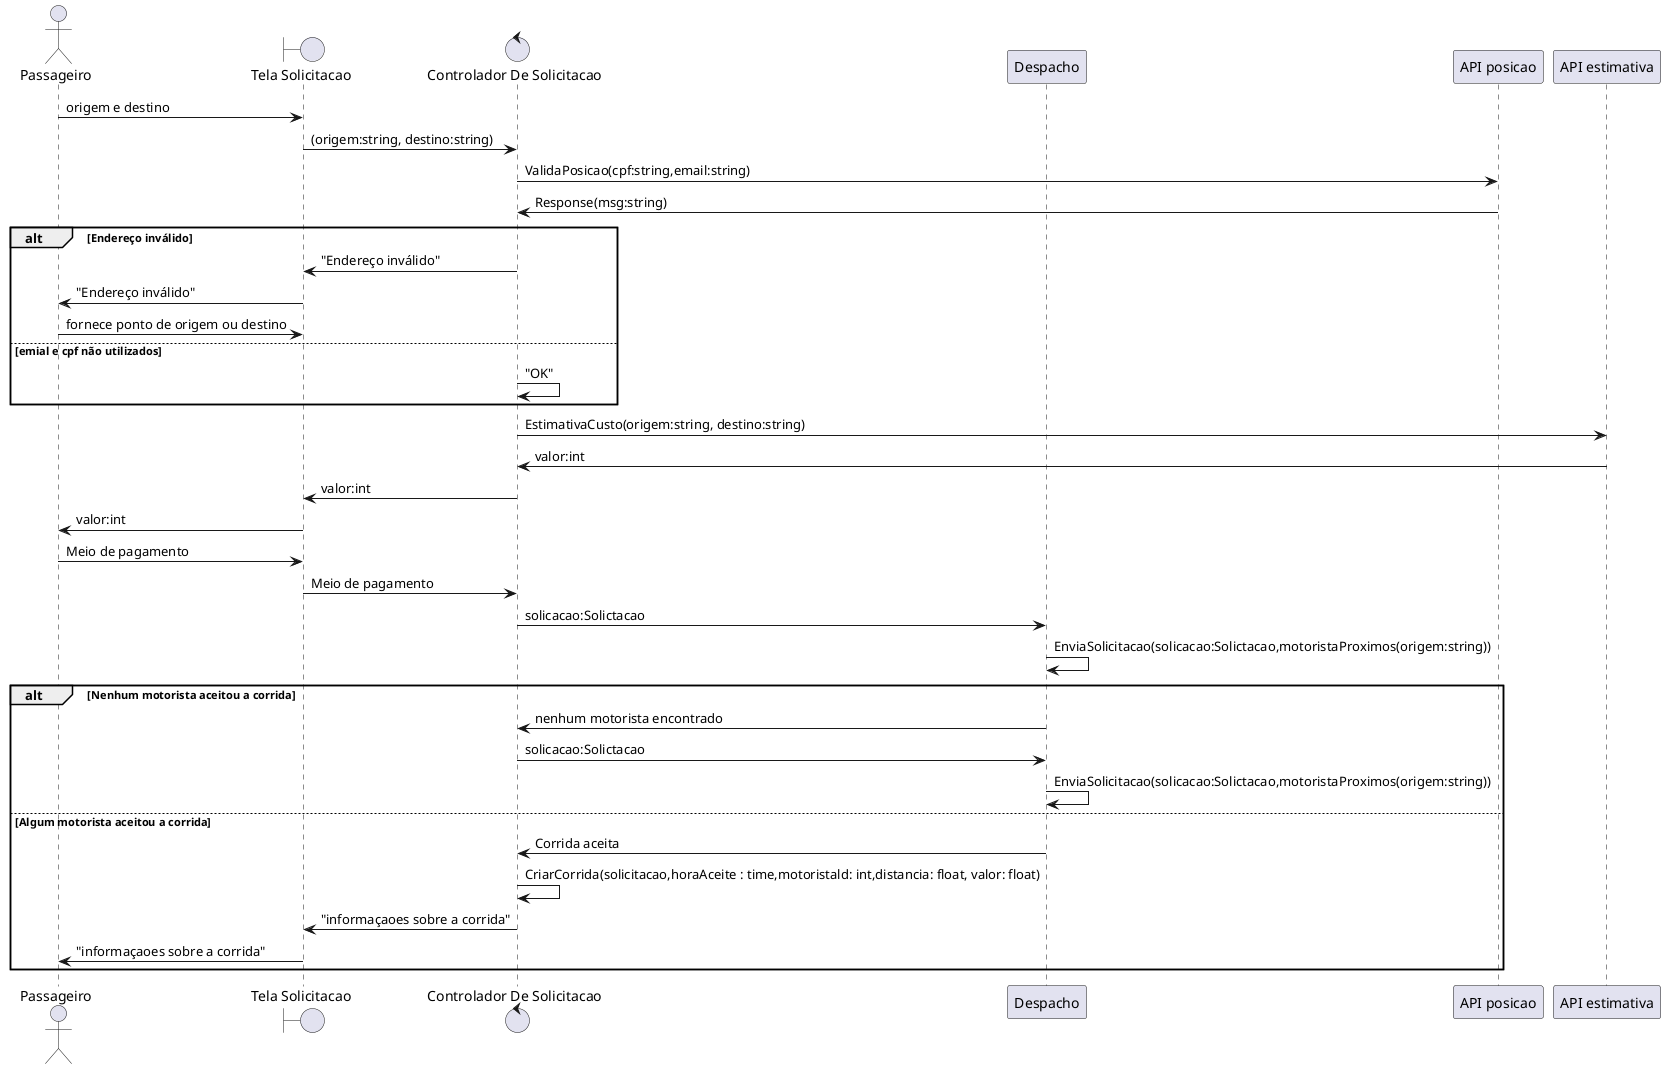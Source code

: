 @startuml
actor      Passageiro       as user
boundary   "Tela Solicitacao"    as tela
control     "Controlador De Solicitacao" as ctrl
participant "Despacho" as desp
participant "API posicao" as pos
participant "API estimativa" as est
  
user -> tela : origem e destino
tela -> ctrl : (origem:string, destino:string)
ctrl -> pos : ValidaPosicao(cpf:string,email:string)
pos -> ctrl :  Response(msg:string)
alt Endereço inválido 
ctrl -> tela:   "Endereço inválido"
tela -> user:   "Endereço inválido"
user -> tela:   fornece ponto de origem ou destino
else emial e cpf não utilizados 
ctrl ->ctrl :   "OK"
end
ctrl -> est :EstimativaCusto(origem:string, destino:string)
est -> ctrl : valor:int
ctrl -> tela : valor:int
tela -> user : valor:int
user -> tela : Meio de pagamento 
tela -> ctrl : Meio de pagamento
ctrl -> desp : solicacao:Solictacao
desp -> desp:EnviaSolicitacao(solicacao:Solictacao,motoristaProximos(origem:string))
alt Nenhum motorista aceitou a corrida  
desp -> ctrl: nenhum motorista encontrado
ctrl -> desp : solicacao:Solictacao
desp -> desp:EnviaSolicitacao(solicacao:Solictacao,motoristaProximos(origem:string))
else Algum motorista aceitou a corrida
desp -> ctrl: Corrida aceita
ctrl -> ctrl: CriarCorrida(solicitacao,horaAceite : time,motoristald: int,distancia: float, valor: float)
ctrl -> tela: "informaçaoes sobre a corrida" 
tela -> user:  "informaçaoes sobre a corrida" 
end
@enduml